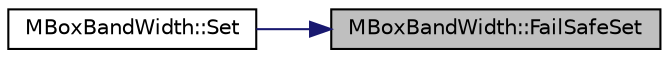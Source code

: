 digraph "MBoxBandWidth::FailSafeSet"
{
 // LATEX_PDF_SIZE
  edge [fontname="Helvetica",fontsize="10",labelfontname="Helvetica",labelfontsize="10"];
  node [fontname="Helvetica",fontsize="10",shape=record];
  rankdir="RL";
  Node1 [label="MBoxBandWidth::FailSafeSet",height=0.2,width=0.4,color="black", fillcolor="grey75", style="filled", fontcolor="black",tooltip="Exception implementation of the MBoxBandWidth Class This will handle the limit input,..."];
  Node1 -> Node2 [dir="back",color="midnightblue",fontsize="10",style="solid",fontname="Helvetica"];
  Node2 [label="MBoxBandWidth::Set",height=0.2,width=0.4,color="black", fillcolor="white", style="filled",URL="$class_m_box_band_width.html#ae6e1997596fcc063d587017a9b796103",tooltip="Returns a payload object belonging to the MBOX with correct bytecode."];
}
